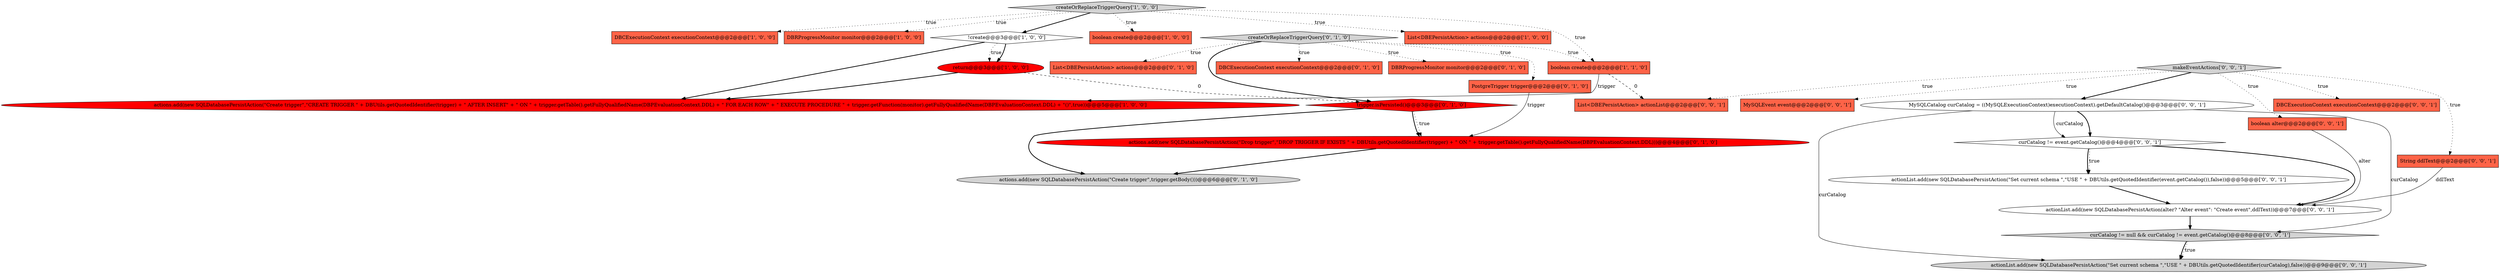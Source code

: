 digraph {
1 [style = filled, label = "DBCExecutionContext executionContext@@@2@@@['1', '0', '0']", fillcolor = tomato, shape = box image = "AAA0AAABBB1BBB"];
4 [style = filled, label = "createOrReplaceTriggerQuery['1', '0', '0']", fillcolor = lightgray, shape = diamond image = "AAA0AAABBB1BBB"];
25 [style = filled, label = "MySQLEvent event@@@2@@@['0', '0', '1']", fillcolor = tomato, shape = box image = "AAA0AAABBB3BBB"];
21 [style = filled, label = "actionList.add(new SQLDatabasePersistAction(alter? \"Alter event\": \"Create event\",ddlText))@@@7@@@['0', '0', '1']", fillcolor = white, shape = ellipse image = "AAA0AAABBB3BBB"];
10 [style = filled, label = "List<DBEPersistAction> actions@@@2@@@['0', '1', '0']", fillcolor = tomato, shape = box image = "AAA0AAABBB2BBB"];
16 [style = filled, label = "DBCExecutionContext executionContext@@@2@@@['0', '1', '0']", fillcolor = tomato, shape = box image = "AAA0AAABBB2BBB"];
28 [style = filled, label = "List<DBEPersistAction> actionList@@@2@@@['0', '0', '1']", fillcolor = tomato, shape = box image = "AAA0AAABBB3BBB"];
12 [style = filled, label = "actions.add(new SQLDatabasePersistAction(\"Create trigger\",trigger.getBody()))@@@6@@@['0', '1', '0']", fillcolor = lightgray, shape = ellipse image = "AAA0AAABBB2BBB"];
19 [style = filled, label = "MySQLCatalog curCatalog = ((MySQLExecutionContext)executionContext).getDefaultCatalog()@@@3@@@['0', '0', '1']", fillcolor = white, shape = ellipse image = "AAA0AAABBB3BBB"];
11 [style = filled, label = "actions.add(new SQLDatabasePersistAction(\"Drop trigger\",\"DROP TRIGGER IF EXISTS \" + DBUtils.getQuotedIdentifier(trigger) + \" ON \" + trigger.getTable().getFullyQualifiedName(DBPEvaluationContext.DDL)))@@@4@@@['0', '1', '0']", fillcolor = red, shape = ellipse image = "AAA1AAABBB2BBB"];
20 [style = filled, label = "actionList.add(new SQLDatabasePersistAction(\"Set current schema \",\"USE \" + DBUtils.getQuotedIdentifier(event.getCatalog()),false))@@@5@@@['0', '0', '1']", fillcolor = white, shape = ellipse image = "AAA0AAABBB3BBB"];
13 [style = filled, label = "DBRProgressMonitor monitor@@@2@@@['0', '1', '0']", fillcolor = tomato, shape = box image = "AAA0AAABBB2BBB"];
23 [style = filled, label = "boolean alter@@@2@@@['0', '0', '1']", fillcolor = tomato, shape = box image = "AAA0AAABBB3BBB"];
2 [style = filled, label = "DBRProgressMonitor monitor@@@2@@@['1', '0', '0']", fillcolor = tomato, shape = box image = "AAA0AAABBB1BBB"];
7 [style = filled, label = "actions.add(new SQLDatabasePersistAction(\"Create trigger\",\"CREATE TRIGGER \" + DBUtils.getQuotedIdentifier(trigger) + \" AFTER INSERT\" + \" ON \" + trigger.getTable().getFullyQualifiedName(DBPEvaluationContext.DDL) + \" FOR EACH ROW\" + \" EXECUTE PROCEDURE \" + trigger.getFunction(monitor).getFullyQualifiedName(DBPEvaluationContext.DDL) + \"()\",true))@@@5@@@['1', '0', '0']", fillcolor = red, shape = ellipse image = "AAA1AAABBB1BBB"];
18 [style = filled, label = "DBCExecutionContext executionContext@@@2@@@['0', '0', '1']", fillcolor = tomato, shape = box image = "AAA0AAABBB3BBB"];
8 [style = filled, label = "return@@@3@@@['1', '0', '0']", fillcolor = red, shape = ellipse image = "AAA1AAABBB1BBB"];
14 [style = filled, label = "trigger.isPersisted()@@@3@@@['0', '1', '0']", fillcolor = red, shape = diamond image = "AAA1AAABBB2BBB"];
9 [style = filled, label = "PostgreTrigger trigger@@@2@@@['0', '1', '0']", fillcolor = tomato, shape = box image = "AAA0AAABBB2BBB"];
6 [style = filled, label = "!create@@@3@@@['1', '0', '0']", fillcolor = white, shape = diamond image = "AAA0AAABBB1BBB"];
0 [style = filled, label = "boolean create@@@2@@@['1', '0', '0']", fillcolor = tomato, shape = box image = "AAA0AAABBB1BBB"];
26 [style = filled, label = "curCatalog != event.getCatalog()@@@4@@@['0', '0', '1']", fillcolor = white, shape = diamond image = "AAA0AAABBB3BBB"];
22 [style = filled, label = "makeEventActions['0', '0', '1']", fillcolor = lightgray, shape = diamond image = "AAA0AAABBB3BBB"];
5 [style = filled, label = "boolean create@@@2@@@['1', '1', '0']", fillcolor = tomato, shape = box image = "AAA0AAABBB1BBB"];
17 [style = filled, label = "String ddlText@@@2@@@['0', '0', '1']", fillcolor = tomato, shape = box image = "AAA0AAABBB3BBB"];
15 [style = filled, label = "createOrReplaceTriggerQuery['0', '1', '0']", fillcolor = lightgray, shape = diamond image = "AAA0AAABBB2BBB"];
24 [style = filled, label = "actionList.add(new SQLDatabasePersistAction(\"Set current schema \",\"USE \" + DBUtils.getQuotedIdentifier(curCatalog),false))@@@9@@@['0', '0', '1']", fillcolor = lightgray, shape = ellipse image = "AAA0AAABBB3BBB"];
3 [style = filled, label = "List<DBEPersistAction> actions@@@2@@@['1', '0', '0']", fillcolor = tomato, shape = box image = "AAA0AAABBB1BBB"];
27 [style = filled, label = "curCatalog != null && curCatalog != event.getCatalog()@@@8@@@['0', '0', '1']", fillcolor = lightgray, shape = diamond image = "AAA0AAABBB3BBB"];
15->5 [style = dotted, label="true"];
4->5 [style = dotted, label="true"];
22->18 [style = dotted, label="true"];
22->23 [style = dotted, label="true"];
15->14 [style = bold, label=""];
22->19 [style = bold, label=""];
4->1 [style = dotted, label="true"];
4->6 [style = bold, label=""];
21->27 [style = bold, label=""];
4->0 [style = dotted, label="true"];
22->25 [style = dotted, label="true"];
19->27 [style = solid, label="curCatalog"];
9->11 [style = solid, label="trigger"];
22->28 [style = dotted, label="true"];
26->20 [style = dotted, label="true"];
15->10 [style = dotted, label="true"];
11->12 [style = bold, label=""];
27->24 [style = dotted, label="true"];
8->14 [style = dashed, label="0"];
19->24 [style = solid, label="curCatalog"];
15->16 [style = dotted, label="true"];
15->9 [style = dotted, label="true"];
8->7 [style = bold, label=""];
15->13 [style = dotted, label="true"];
5->7 [style = solid, label="trigger"];
26->21 [style = bold, label=""];
20->21 [style = bold, label=""];
4->3 [style = dotted, label="true"];
5->28 [style = dashed, label="0"];
17->21 [style = solid, label="ddlText"];
23->21 [style = solid, label="alter"];
6->8 [style = dotted, label="true"];
19->26 [style = bold, label=""];
14->12 [style = bold, label=""];
6->8 [style = bold, label=""];
19->26 [style = solid, label="curCatalog"];
14->11 [style = dotted, label="true"];
22->17 [style = dotted, label="true"];
27->24 [style = bold, label=""];
6->7 [style = bold, label=""];
14->11 [style = bold, label=""];
4->2 [style = dotted, label="true"];
26->20 [style = bold, label=""];
}
